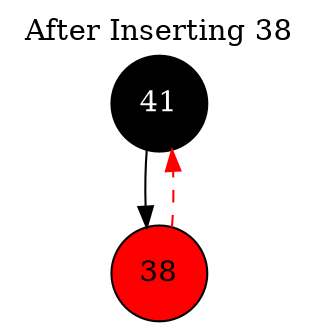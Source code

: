 digraph {
	node [shape=circle]
	graph [label="After Inserting 38" labelloc=t]
	41 [fillcolor=black fontcolor=white style=filled]
	41 -> 38
	38 [fillcolor=red fontcolor=black style=filled]
	38 -> 41 [color=red style=dashed]
}
